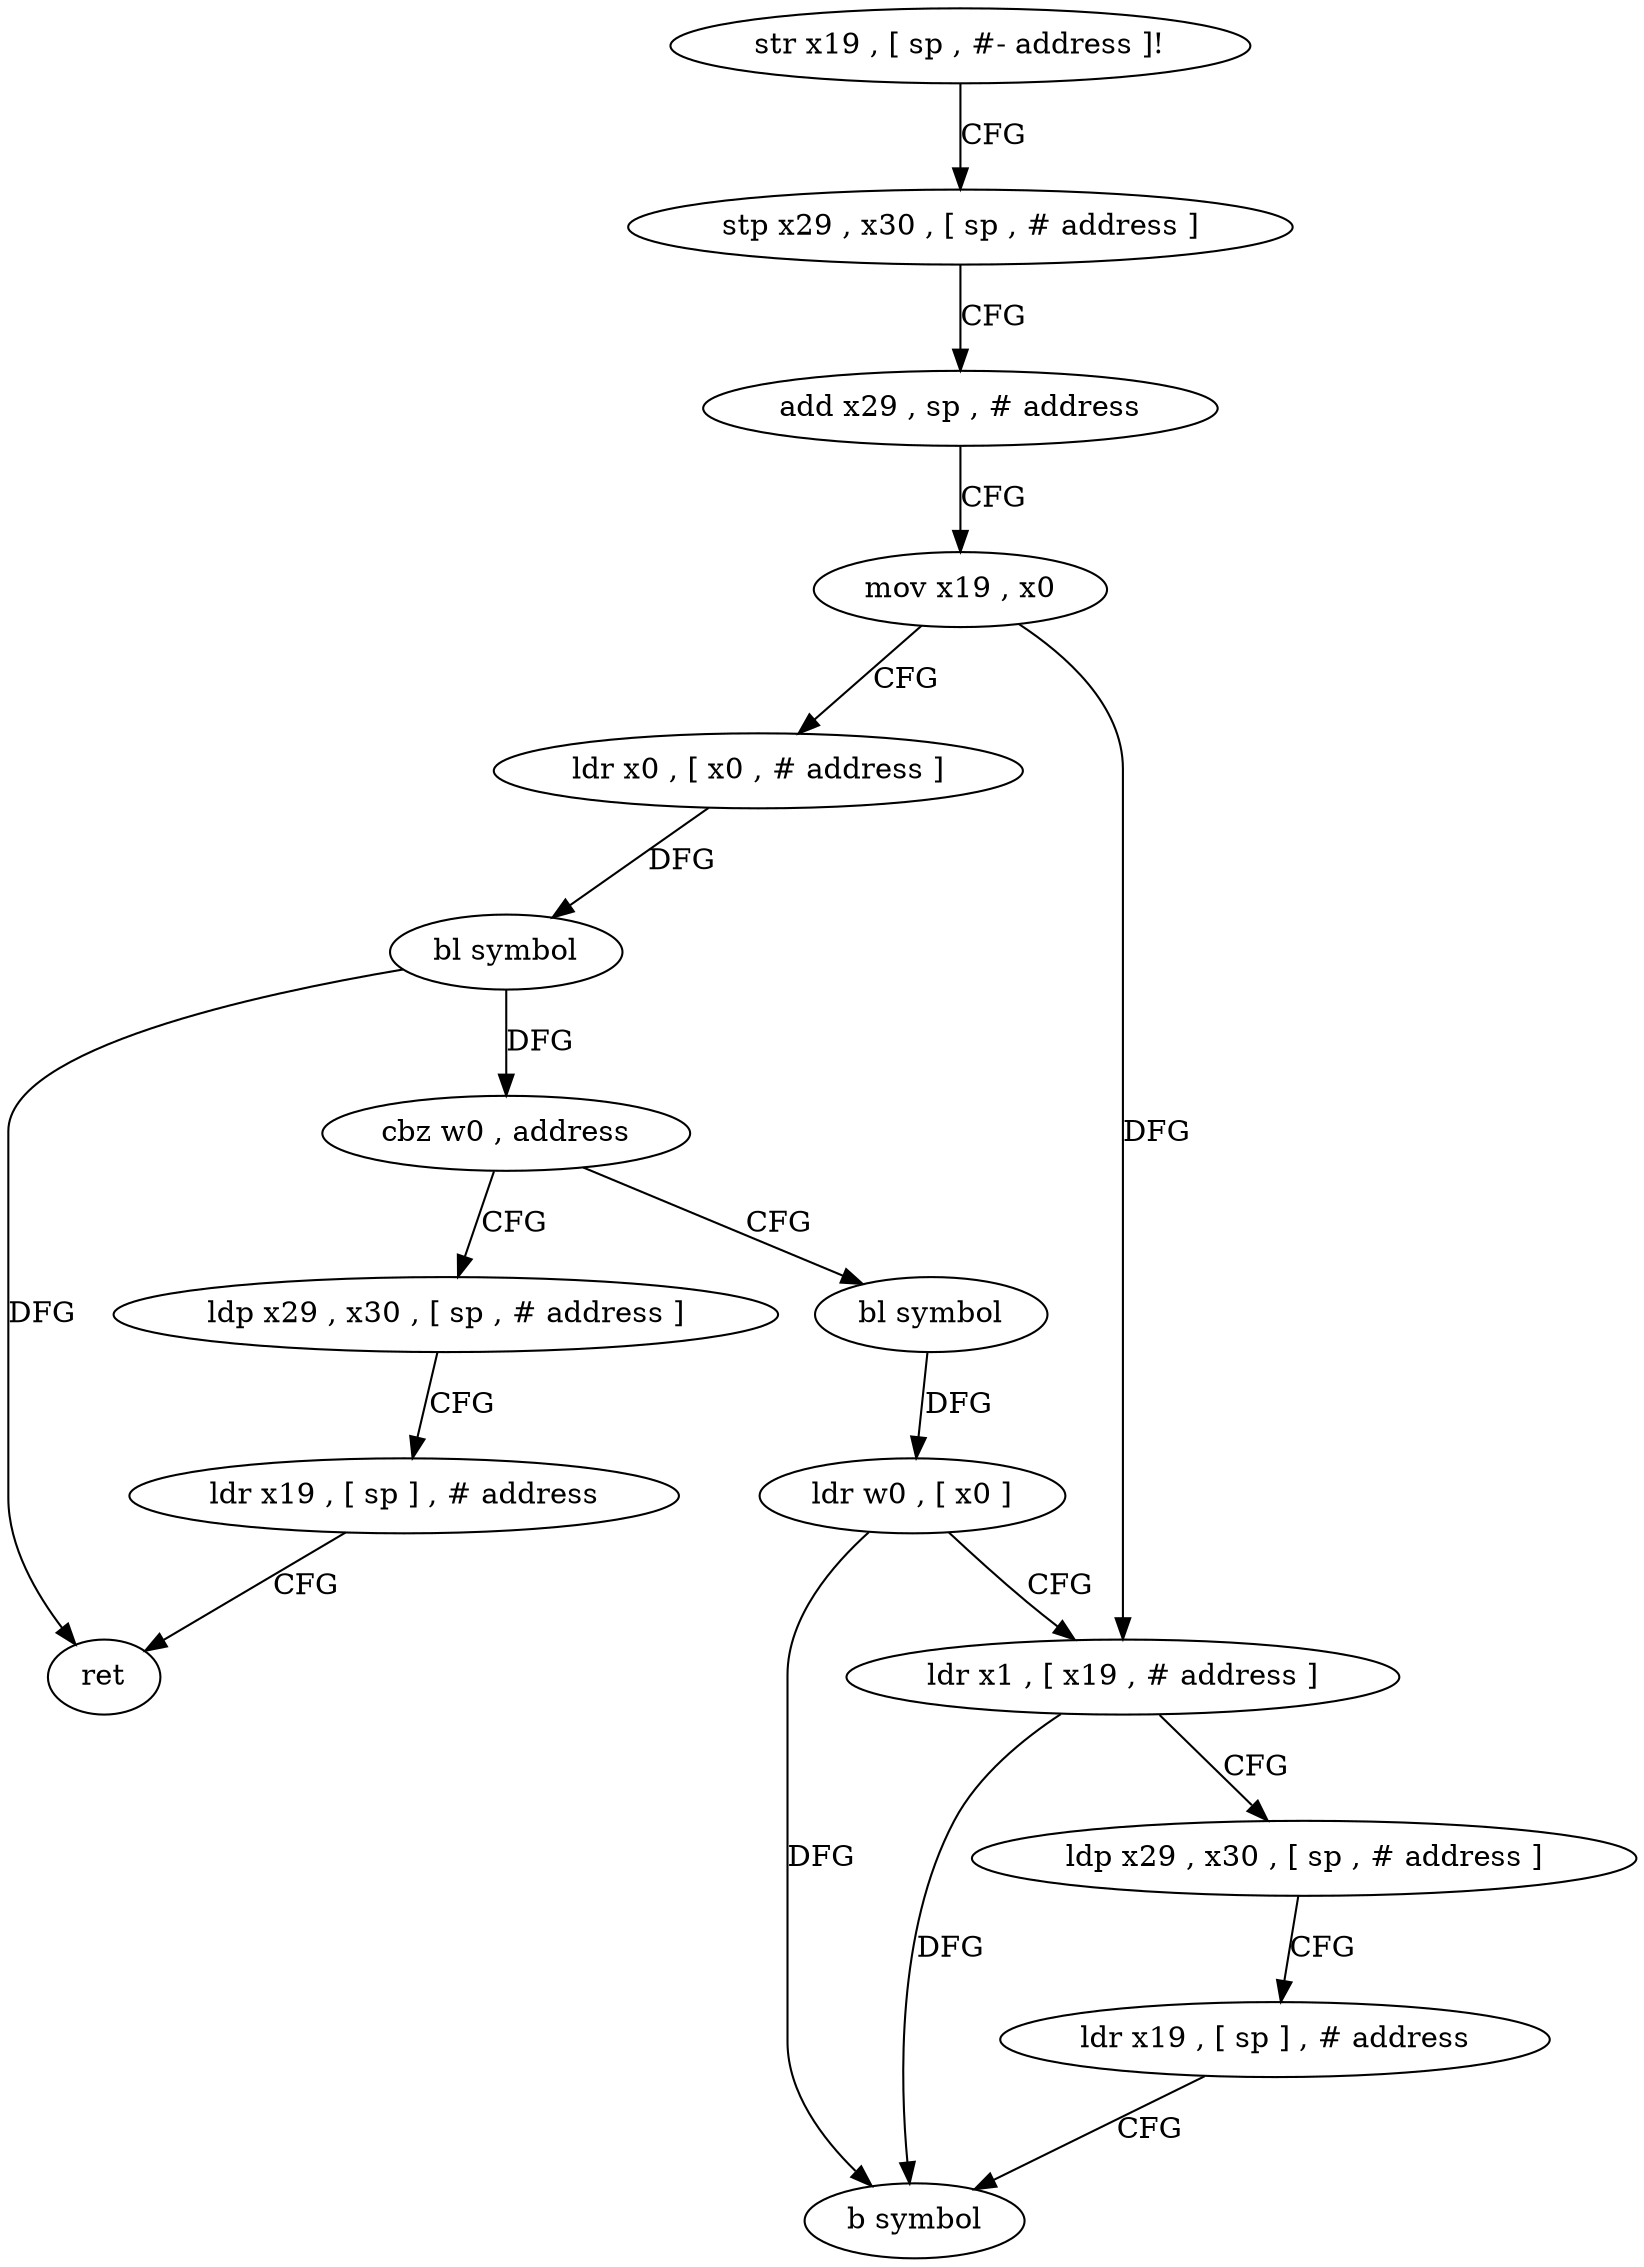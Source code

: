 digraph "func" {
"4239824" [label = "str x19 , [ sp , #- address ]!" ]
"4239828" [label = "stp x29 , x30 , [ sp , # address ]" ]
"4239832" [label = "add x29 , sp , # address" ]
"4239836" [label = "mov x19 , x0" ]
"4239840" [label = "ldr x0 , [ x0 , # address ]" ]
"4239844" [label = "bl symbol" ]
"4239848" [label = "cbz w0 , address" ]
"4239876" [label = "ldp x29 , x30 , [ sp , # address ]" ]
"4239852" [label = "bl symbol" ]
"4239880" [label = "ldr x19 , [ sp ] , # address" ]
"4239884" [label = "ret" ]
"4239856" [label = "ldr w0 , [ x0 ]" ]
"4239860" [label = "ldr x1 , [ x19 , # address ]" ]
"4239864" [label = "ldp x29 , x30 , [ sp , # address ]" ]
"4239868" [label = "ldr x19 , [ sp ] , # address" ]
"4239872" [label = "b symbol" ]
"4239824" -> "4239828" [ label = "CFG" ]
"4239828" -> "4239832" [ label = "CFG" ]
"4239832" -> "4239836" [ label = "CFG" ]
"4239836" -> "4239840" [ label = "CFG" ]
"4239836" -> "4239860" [ label = "DFG" ]
"4239840" -> "4239844" [ label = "DFG" ]
"4239844" -> "4239848" [ label = "DFG" ]
"4239844" -> "4239884" [ label = "DFG" ]
"4239848" -> "4239876" [ label = "CFG" ]
"4239848" -> "4239852" [ label = "CFG" ]
"4239876" -> "4239880" [ label = "CFG" ]
"4239852" -> "4239856" [ label = "DFG" ]
"4239880" -> "4239884" [ label = "CFG" ]
"4239856" -> "4239860" [ label = "CFG" ]
"4239856" -> "4239872" [ label = "DFG" ]
"4239860" -> "4239864" [ label = "CFG" ]
"4239860" -> "4239872" [ label = "DFG" ]
"4239864" -> "4239868" [ label = "CFG" ]
"4239868" -> "4239872" [ label = "CFG" ]
}
